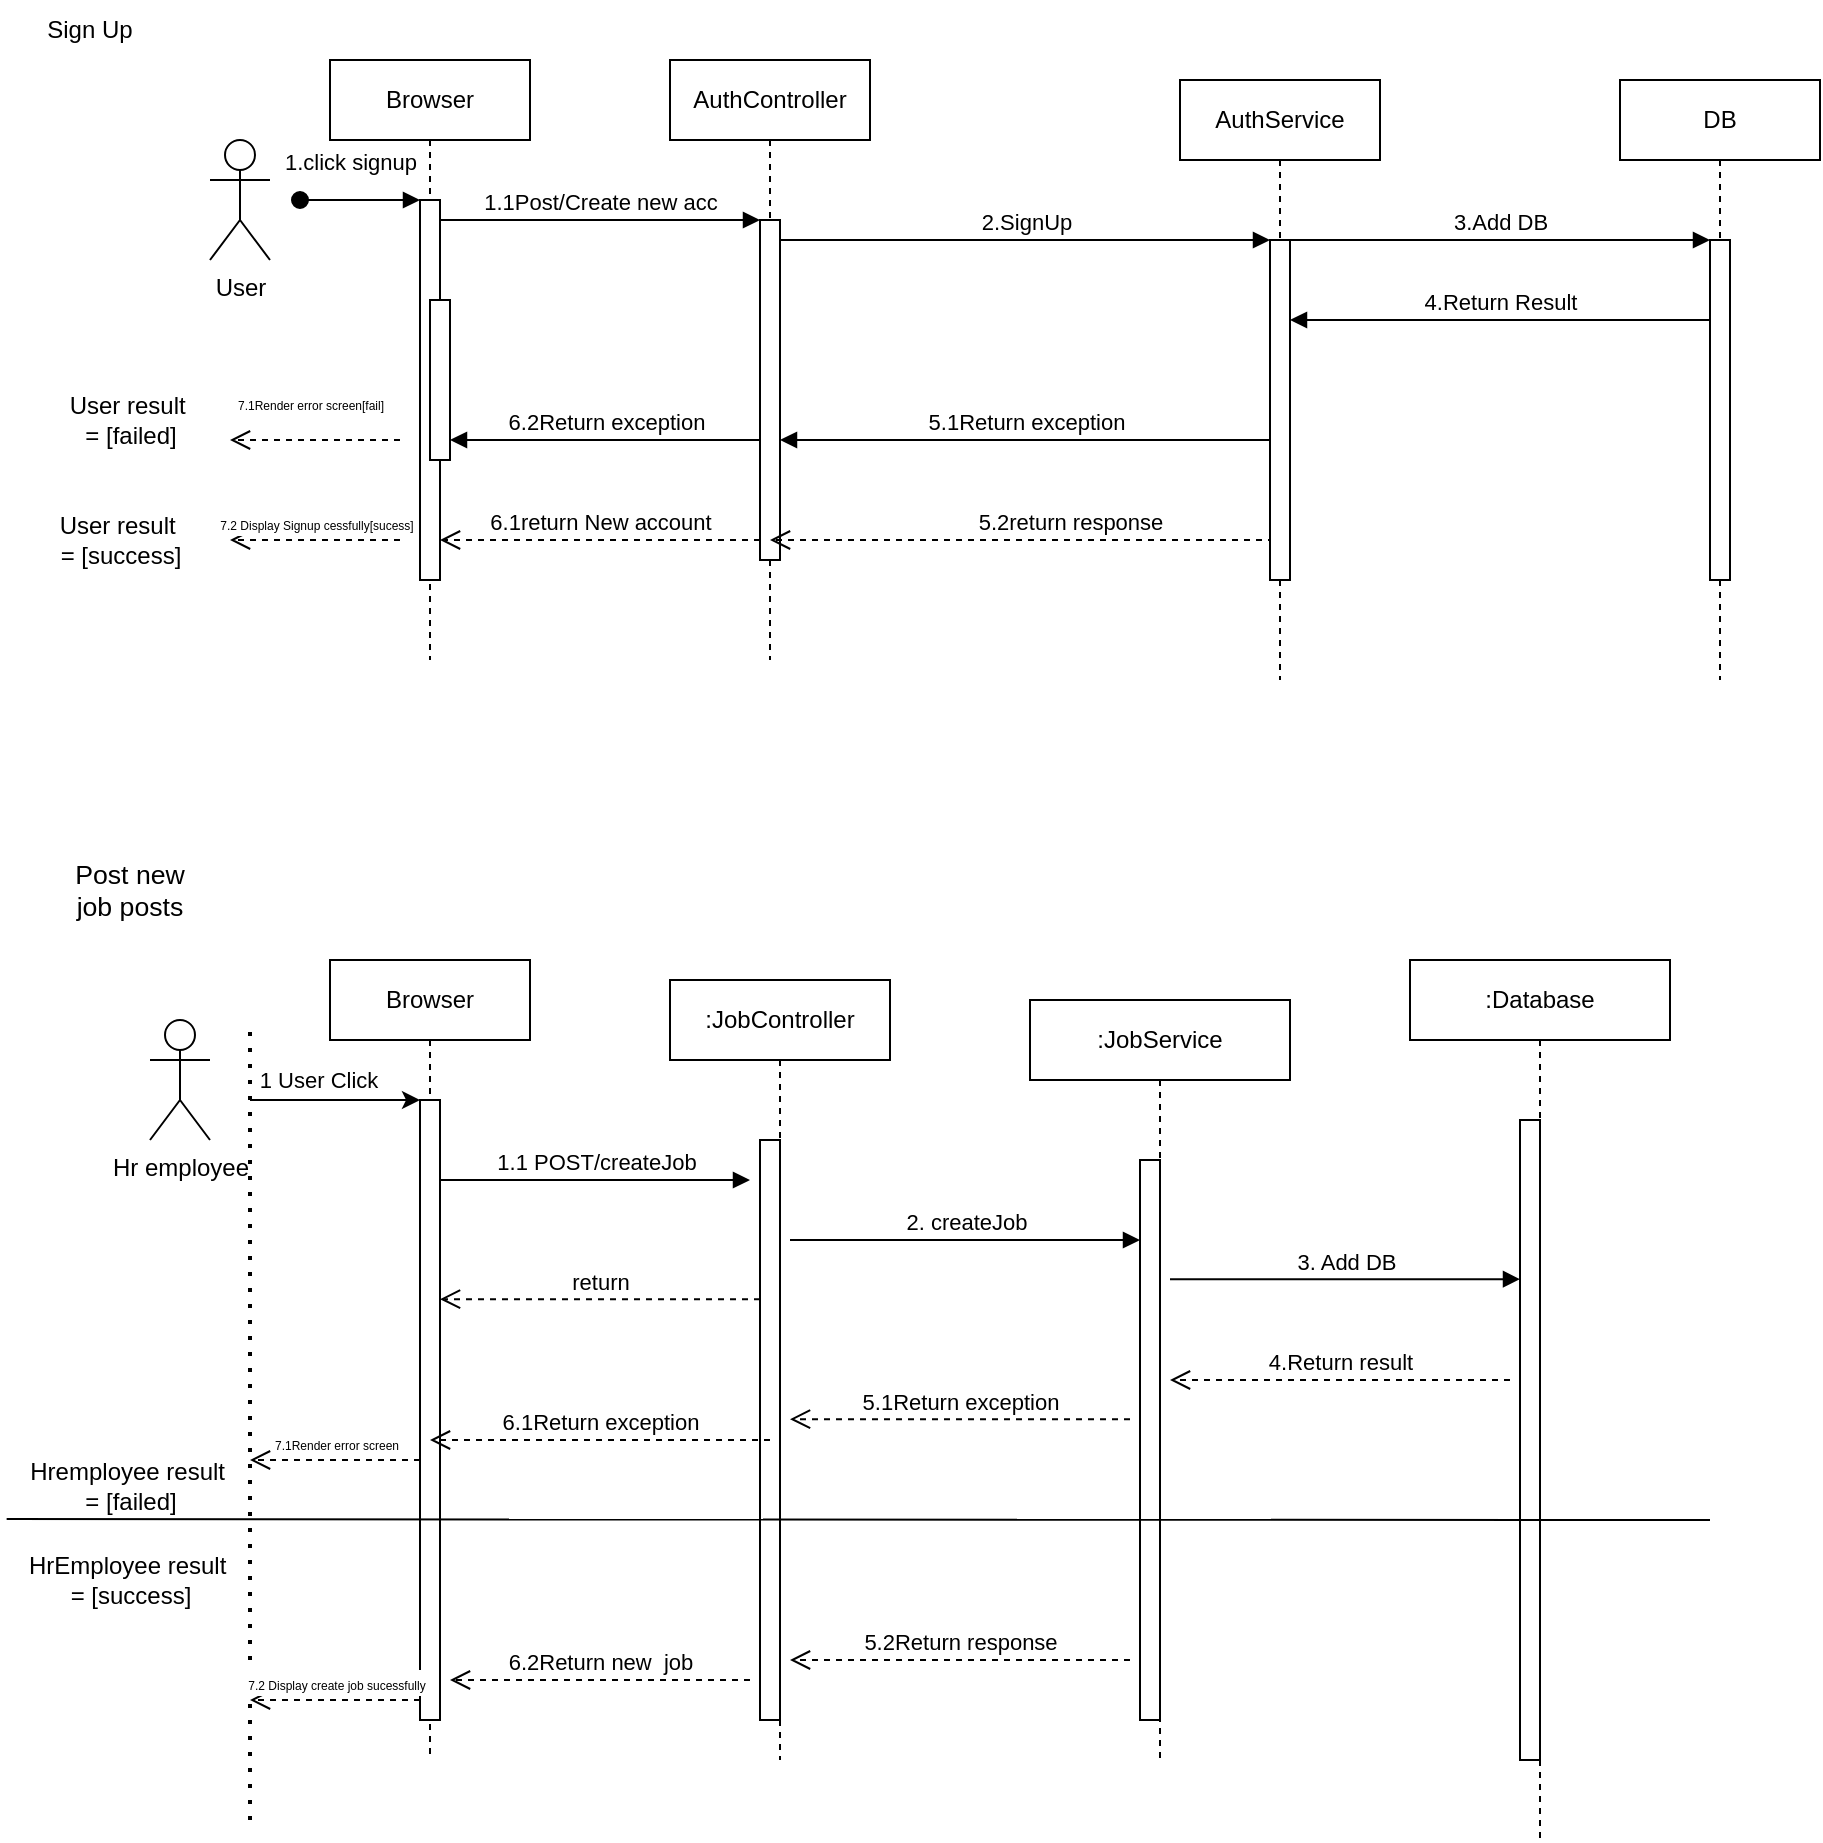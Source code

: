 <mxfile version="24.0.5" type="github">
  <diagram name="Page-1" id="2YBvvXClWsGukQMizWep">
    <mxGraphModel dx="1748" dy="450" grid="1" gridSize="10" guides="1" tooltips="1" connect="1" arrows="1" fold="1" page="1" pageScale="1" pageWidth="850" pageHeight="1100" math="0" shadow="0">
      <root>
        <mxCell id="0" />
        <mxCell id="1" parent="0" />
        <mxCell id="aM9ryv3xv72pqoxQDRHE-1" value="Browser" style="shape=umlLifeline;perimeter=lifelinePerimeter;whiteSpace=wrap;html=1;container=0;dropTarget=0;collapsible=0;recursiveResize=0;outlineConnect=0;portConstraint=eastwest;newEdgeStyle={&quot;edgeStyle&quot;:&quot;elbowEdgeStyle&quot;,&quot;elbow&quot;:&quot;vertical&quot;,&quot;curved&quot;:0,&quot;rounded&quot;:0};" parent="1" vertex="1">
          <mxGeometry x="50" y="40" width="100" height="300" as="geometry" />
        </mxCell>
        <mxCell id="aM9ryv3xv72pqoxQDRHE-2" value="" style="html=1;points=[];perimeter=orthogonalPerimeter;outlineConnect=0;targetShapes=umlLifeline;portConstraint=eastwest;newEdgeStyle={&quot;edgeStyle&quot;:&quot;elbowEdgeStyle&quot;,&quot;elbow&quot;:&quot;vertical&quot;,&quot;curved&quot;:0,&quot;rounded&quot;:0};" parent="aM9ryv3xv72pqoxQDRHE-1" vertex="1">
          <mxGeometry x="45" y="70" width="10" height="190" as="geometry" />
        </mxCell>
        <mxCell id="aM9ryv3xv72pqoxQDRHE-3" value="1.click signup" style="html=1;verticalAlign=bottom;startArrow=oval;endArrow=block;startSize=8;edgeStyle=elbowEdgeStyle;elbow=vertical;curved=0;rounded=0;" parent="aM9ryv3xv72pqoxQDRHE-1" target="aM9ryv3xv72pqoxQDRHE-2" edge="1">
          <mxGeometry x="-0.167" y="10" relative="1" as="geometry">
            <mxPoint x="-15" y="70" as="sourcePoint" />
            <mxPoint as="offset" />
          </mxGeometry>
        </mxCell>
        <mxCell id="aM9ryv3xv72pqoxQDRHE-4" value="" style="html=1;points=[];perimeter=orthogonalPerimeter;outlineConnect=0;targetShapes=umlLifeline;portConstraint=eastwest;newEdgeStyle={&quot;edgeStyle&quot;:&quot;elbowEdgeStyle&quot;,&quot;elbow&quot;:&quot;vertical&quot;,&quot;curved&quot;:0,&quot;rounded&quot;:0};" parent="aM9ryv3xv72pqoxQDRHE-1" vertex="1">
          <mxGeometry x="50" y="120" width="10" height="80" as="geometry" />
        </mxCell>
        <mxCell id="aM9ryv3xv72pqoxQDRHE-5" value="AuthController" style="shape=umlLifeline;perimeter=lifelinePerimeter;whiteSpace=wrap;html=1;container=0;dropTarget=0;collapsible=0;recursiveResize=0;outlineConnect=0;portConstraint=eastwest;newEdgeStyle={&quot;edgeStyle&quot;:&quot;elbowEdgeStyle&quot;,&quot;elbow&quot;:&quot;vertical&quot;,&quot;curved&quot;:0,&quot;rounded&quot;:0};" parent="1" vertex="1">
          <mxGeometry x="220" y="40" width="100" height="300" as="geometry" />
        </mxCell>
        <mxCell id="aM9ryv3xv72pqoxQDRHE-6" value="" style="html=1;points=[];perimeter=orthogonalPerimeter;outlineConnect=0;targetShapes=umlLifeline;portConstraint=eastwest;newEdgeStyle={&quot;edgeStyle&quot;:&quot;elbowEdgeStyle&quot;,&quot;elbow&quot;:&quot;vertical&quot;,&quot;curved&quot;:0,&quot;rounded&quot;:0};" parent="aM9ryv3xv72pqoxQDRHE-5" vertex="1">
          <mxGeometry x="45" y="80" width="10" height="170" as="geometry" />
        </mxCell>
        <mxCell id="aM9ryv3xv72pqoxQDRHE-7" value="1.1Post/Create new acc" style="html=1;verticalAlign=bottom;endArrow=block;edgeStyle=elbowEdgeStyle;elbow=vertical;curved=0;rounded=0;" parent="1" source="aM9ryv3xv72pqoxQDRHE-2" target="aM9ryv3xv72pqoxQDRHE-6" edge="1">
          <mxGeometry relative="1" as="geometry">
            <mxPoint x="195" y="130" as="sourcePoint" />
            <Array as="points">
              <mxPoint x="180" y="120" />
            </Array>
          </mxGeometry>
        </mxCell>
        <mxCell id="aM9ryv3xv72pqoxQDRHE-8" value="6.1return New account" style="html=1;verticalAlign=bottom;endArrow=open;dashed=1;endSize=8;edgeStyle=elbowEdgeStyle;elbow=vertical;curved=0;rounded=0;" parent="1" source="aM9ryv3xv72pqoxQDRHE-6" target="aM9ryv3xv72pqoxQDRHE-2" edge="1">
          <mxGeometry relative="1" as="geometry">
            <mxPoint x="195" y="205" as="targetPoint" />
            <Array as="points">
              <mxPoint x="190" y="280" />
            </Array>
          </mxGeometry>
        </mxCell>
        <mxCell id="aM9ryv3xv72pqoxQDRHE-9" value="6.2Return exception" style="html=1;verticalAlign=bottom;endArrow=block;edgeStyle=elbowEdgeStyle;elbow=vertical;curved=0;rounded=0;" parent="1" source="aM9ryv3xv72pqoxQDRHE-6" target="aM9ryv3xv72pqoxQDRHE-4" edge="1">
          <mxGeometry relative="1" as="geometry">
            <mxPoint x="175" y="160" as="sourcePoint" />
            <Array as="points">
              <mxPoint x="200" y="230" />
              <mxPoint x="190" y="170" />
            </Array>
          </mxGeometry>
        </mxCell>
        <mxCell id="1MbDPTqPXcq7p32Gjdfh-1" value="User" style="shape=umlActor;verticalLabelPosition=bottom;verticalAlign=top;html=1;outlineConnect=0;" vertex="1" parent="1">
          <mxGeometry x="-10" y="80" width="30" height="60" as="geometry" />
        </mxCell>
        <mxCell id="1MbDPTqPXcq7p32Gjdfh-7" value="" style="html=1;points=[];perimeter=orthogonalPerimeter;outlineConnect=0;targetShapes=umlLifeline;portConstraint=eastwest;newEdgeStyle={&quot;edgeStyle&quot;:&quot;elbowEdgeStyle&quot;,&quot;elbow&quot;:&quot;vertical&quot;,&quot;curved&quot;:0,&quot;rounded&quot;:0};" vertex="1" parent="1">
          <mxGeometry x="520" y="130" width="10" height="170" as="geometry" />
        </mxCell>
        <mxCell id="1MbDPTqPXcq7p32Gjdfh-8" value="2.SignUp" style="html=1;verticalAlign=bottom;endArrow=block;edgeStyle=elbowEdgeStyle;elbow=vertical;curved=0;rounded=0;" edge="1" parent="1" source="aM9ryv3xv72pqoxQDRHE-6" target="1MbDPTqPXcq7p32Gjdfh-7">
          <mxGeometry relative="1" as="geometry">
            <mxPoint x="450" y="140" as="sourcePoint" />
            <Array as="points">
              <mxPoint x="435" y="130" />
            </Array>
          </mxGeometry>
        </mxCell>
        <mxCell id="1MbDPTqPXcq7p32Gjdfh-9" value="5.2return response" style="html=1;verticalAlign=bottom;endArrow=open;dashed=1;endSize=8;edgeStyle=elbowEdgeStyle;elbow=vertical;curved=0;rounded=0;" edge="1" parent="1" target="aM9ryv3xv72pqoxQDRHE-5">
          <mxGeometry relative="1" as="geometry">
            <mxPoint x="350" y="230" as="targetPoint" />
            <Array as="points">
              <mxPoint x="420" y="280" />
              <mxPoint x="445" y="230" />
            </Array>
            <mxPoint x="520" y="230" as="sourcePoint" />
          </mxGeometry>
        </mxCell>
        <mxCell id="1MbDPTqPXcq7p32Gjdfh-10" value="5.1Return exception" style="html=1;verticalAlign=bottom;endArrow=block;edgeStyle=elbowEdgeStyle;elbow=vertical;curved=0;rounded=0;" edge="1" parent="1" source="1MbDPTqPXcq7p32Gjdfh-7" target="aM9ryv3xv72pqoxQDRHE-6">
          <mxGeometry relative="1" as="geometry">
            <mxPoint x="430" y="170" as="sourcePoint" />
            <Array as="points">
              <mxPoint x="380" y="230" />
              <mxPoint x="445" y="170" />
            </Array>
          </mxGeometry>
        </mxCell>
        <mxCell id="1MbDPTqPXcq7p32Gjdfh-12" value="AuthService" style="shape=umlLifeline;perimeter=lifelinePerimeter;whiteSpace=wrap;html=1;container=0;dropTarget=0;collapsible=0;recursiveResize=0;outlineConnect=0;portConstraint=eastwest;newEdgeStyle={&quot;edgeStyle&quot;:&quot;elbowEdgeStyle&quot;,&quot;elbow&quot;:&quot;vertical&quot;,&quot;curved&quot;:0,&quot;rounded&quot;:0};" vertex="1" parent="1">
          <mxGeometry x="475" y="50" width="100" height="300" as="geometry" />
        </mxCell>
        <mxCell id="1MbDPTqPXcq7p32Gjdfh-13" value="" style="html=1;points=[];perimeter=orthogonalPerimeter;outlineConnect=0;targetShapes=umlLifeline;portConstraint=eastwest;newEdgeStyle={&quot;edgeStyle&quot;:&quot;elbowEdgeStyle&quot;,&quot;elbow&quot;:&quot;vertical&quot;,&quot;curved&quot;:0,&quot;rounded&quot;:0};" vertex="1" parent="1MbDPTqPXcq7p32Gjdfh-12">
          <mxGeometry x="45" y="80" width="10" height="170" as="geometry" />
        </mxCell>
        <mxCell id="1MbDPTqPXcq7p32Gjdfh-24" value="" style="html=1;points=[];perimeter=orthogonalPerimeter;outlineConnect=0;targetShapes=umlLifeline;portConstraint=eastwest;newEdgeStyle={&quot;edgeStyle&quot;:&quot;elbowEdgeStyle&quot;,&quot;elbow&quot;:&quot;vertical&quot;,&quot;curved&quot;:0,&quot;rounded&quot;:0};" vertex="1" parent="1">
          <mxGeometry x="740" y="130" width="10" height="170" as="geometry" />
        </mxCell>
        <mxCell id="1MbDPTqPXcq7p32Gjdfh-25" value="3.Add DB" style="html=1;verticalAlign=bottom;endArrow=block;edgeStyle=elbowEdgeStyle;elbow=vertical;curved=0;rounded=0;" edge="1" parent="1" source="1MbDPTqPXcq7p32Gjdfh-13" target="1MbDPTqPXcq7p32Gjdfh-24">
          <mxGeometry relative="1" as="geometry">
            <mxPoint x="670" y="140" as="sourcePoint" />
            <Array as="points">
              <mxPoint x="655" y="130" />
            </Array>
          </mxGeometry>
        </mxCell>
        <mxCell id="1MbDPTqPXcq7p32Gjdfh-27" value="4.Return Result" style="html=1;verticalAlign=bottom;endArrow=block;edgeStyle=elbowEdgeStyle;elbow=vertical;curved=0;rounded=0;" edge="1" parent="1" source="1MbDPTqPXcq7p32Gjdfh-24" target="1MbDPTqPXcq7p32Gjdfh-13">
          <mxGeometry relative="1" as="geometry">
            <mxPoint x="650" y="170" as="sourcePoint" />
            <Array as="points">
              <mxPoint x="665" y="170" />
            </Array>
          </mxGeometry>
        </mxCell>
        <mxCell id="1MbDPTqPXcq7p32Gjdfh-29" value="DB" style="shape=umlLifeline;perimeter=lifelinePerimeter;whiteSpace=wrap;html=1;container=0;dropTarget=0;collapsible=0;recursiveResize=0;outlineConnect=0;portConstraint=eastwest;newEdgeStyle={&quot;edgeStyle&quot;:&quot;elbowEdgeStyle&quot;,&quot;elbow&quot;:&quot;vertical&quot;,&quot;curved&quot;:0,&quot;rounded&quot;:0};" vertex="1" parent="1">
          <mxGeometry x="695" y="50" width="100" height="300" as="geometry" />
        </mxCell>
        <mxCell id="1MbDPTqPXcq7p32Gjdfh-30" value="" style="html=1;points=[];perimeter=orthogonalPerimeter;outlineConnect=0;targetShapes=umlLifeline;portConstraint=eastwest;newEdgeStyle={&quot;edgeStyle&quot;:&quot;elbowEdgeStyle&quot;,&quot;elbow&quot;:&quot;vertical&quot;,&quot;curved&quot;:0,&quot;rounded&quot;:0};" vertex="1" parent="1MbDPTqPXcq7p32Gjdfh-29">
          <mxGeometry x="45" y="80" width="10" height="170" as="geometry" />
        </mxCell>
        <mxCell id="1MbDPTqPXcq7p32Gjdfh-32" value="&lt;font style=&quot;font-size: 6px;&quot;&gt;7.1Render error screen[fail]&lt;/font&gt;" style="html=1;verticalAlign=bottom;endArrow=open;dashed=1;endSize=8;edgeStyle=elbowEdgeStyle;elbow=vertical;curved=0;rounded=0;" edge="1" parent="1">
          <mxGeometry x="0.059" y="-10" relative="1" as="geometry">
            <mxPoint y="230" as="targetPoint" />
            <Array as="points">
              <mxPoint x="15" y="230" />
            </Array>
            <mxPoint x="85" y="230" as="sourcePoint" />
            <mxPoint as="offset" />
          </mxGeometry>
        </mxCell>
        <mxCell id="1MbDPTqPXcq7p32Gjdfh-33" value="&lt;font style=&quot;font-size: 6px;&quot;&gt;7.2 Display Signup cessfully[sucess]&lt;/font&gt;" style="html=1;verticalAlign=bottom;endArrow=open;dashed=1;endSize=8;edgeStyle=elbowEdgeStyle;elbow=vertical;curved=0;rounded=0;" edge="1" parent="1">
          <mxGeometry relative="1" as="geometry">
            <mxPoint y="280" as="targetPoint" />
            <Array as="points">
              <mxPoint x="15" y="280" />
            </Array>
            <mxPoint x="85" y="280" as="sourcePoint" />
            <mxPoint as="offset" />
          </mxGeometry>
        </mxCell>
        <mxCell id="1MbDPTqPXcq7p32Gjdfh-61" value="Browser" style="shape=umlLifeline;perimeter=lifelinePerimeter;whiteSpace=wrap;html=1;container=0;dropTarget=0;collapsible=0;recursiveResize=0;outlineConnect=0;portConstraint=eastwest;newEdgeStyle={&quot;edgeStyle&quot;:&quot;elbowEdgeStyle&quot;,&quot;elbow&quot;:&quot;vertical&quot;,&quot;curved&quot;:0,&quot;rounded&quot;:0};" vertex="1" parent="1">
          <mxGeometry x="50" y="490" width="100" height="400" as="geometry" />
        </mxCell>
        <mxCell id="1MbDPTqPXcq7p32Gjdfh-62" value="" style="html=1;points=[];perimeter=orthogonalPerimeter;outlineConnect=0;targetShapes=umlLifeline;portConstraint=eastwest;newEdgeStyle={&quot;edgeStyle&quot;:&quot;elbowEdgeStyle&quot;,&quot;elbow&quot;:&quot;vertical&quot;,&quot;curved&quot;:0,&quot;rounded&quot;:0};" vertex="1" parent="1MbDPTqPXcq7p32Gjdfh-61">
          <mxGeometry x="45" y="70" width="10" height="310" as="geometry" />
        </mxCell>
        <mxCell id="1MbDPTqPXcq7p32Gjdfh-63" value=":JobController" style="shape=umlLifeline;perimeter=lifelinePerimeter;whiteSpace=wrap;html=1;container=0;dropTarget=0;collapsible=0;recursiveResize=0;outlineConnect=0;portConstraint=eastwest;newEdgeStyle={&quot;edgeStyle&quot;:&quot;elbowEdgeStyle&quot;,&quot;elbow&quot;:&quot;vertical&quot;,&quot;curved&quot;:0,&quot;rounded&quot;:0};" vertex="1" parent="1">
          <mxGeometry x="220" y="500" width="110" height="390" as="geometry" />
        </mxCell>
        <mxCell id="1MbDPTqPXcq7p32Gjdfh-64" value="" style="html=1;points=[];perimeter=orthogonalPerimeter;outlineConnect=0;targetShapes=umlLifeline;portConstraint=eastwest;newEdgeStyle={&quot;edgeStyle&quot;:&quot;elbowEdgeStyle&quot;,&quot;elbow&quot;:&quot;vertical&quot;,&quot;curved&quot;:0,&quot;rounded&quot;:0};" vertex="1" parent="1MbDPTqPXcq7p32Gjdfh-63">
          <mxGeometry x="45" y="80" width="10" height="290" as="geometry" />
        </mxCell>
        <mxCell id="1MbDPTqPXcq7p32Gjdfh-65" value="1.1 POST/createJob" style="html=1;verticalAlign=bottom;endArrow=block;edgeStyle=elbowEdgeStyle;elbow=horizontal;curved=0;rounded=0;" edge="1" parent="1">
          <mxGeometry relative="1" as="geometry">
            <mxPoint x="105" y="600" as="sourcePoint" />
            <Array as="points">
              <mxPoint x="190" y="600" />
            </Array>
            <mxPoint x="260" y="600" as="targetPoint" />
          </mxGeometry>
        </mxCell>
        <mxCell id="1MbDPTqPXcq7p32Gjdfh-66" value="return" style="html=1;verticalAlign=bottom;endArrow=open;dashed=1;endSize=8;edgeStyle=elbowEdgeStyle;elbow=vertical;curved=0;rounded=0;" edge="1" parent="1">
          <mxGeometry relative="1" as="geometry">
            <mxPoint x="105" y="659.58" as="targetPoint" />
            <Array as="points">
              <mxPoint x="200" y="659.58" />
            </Array>
            <mxPoint x="265" y="659.58" as="sourcePoint" />
            <mxPoint as="offset" />
          </mxGeometry>
        </mxCell>
        <mxCell id="1MbDPTqPXcq7p32Gjdfh-67" value="Hr employee" style="shape=umlActor;verticalLabelPosition=bottom;verticalAlign=top;html=1;outlineConnect=0;" vertex="1" parent="1">
          <mxGeometry x="-40" y="520" width="30" height="60" as="geometry" />
        </mxCell>
        <mxCell id="1MbDPTqPXcq7p32Gjdfh-68" value=":JobService" style="shape=umlLifeline;perimeter=lifelinePerimeter;whiteSpace=wrap;html=1;container=0;dropTarget=0;collapsible=0;recursiveResize=0;outlineConnect=0;portConstraint=eastwest;newEdgeStyle={&quot;edgeStyle&quot;:&quot;elbowEdgeStyle&quot;,&quot;elbow&quot;:&quot;vertical&quot;,&quot;curved&quot;:0,&quot;rounded&quot;:0};size=40;" vertex="1" parent="1">
          <mxGeometry x="400" y="510" width="130" height="380" as="geometry" />
        </mxCell>
        <mxCell id="1MbDPTqPXcq7p32Gjdfh-69" value="" style="html=1;points=[];perimeter=orthogonalPerimeter;outlineConnect=0;targetShapes=umlLifeline;portConstraint=eastwest;newEdgeStyle={&quot;edgeStyle&quot;:&quot;elbowEdgeStyle&quot;,&quot;elbow&quot;:&quot;vertical&quot;,&quot;curved&quot;:0,&quot;rounded&quot;:0};" vertex="1" parent="1MbDPTqPXcq7p32Gjdfh-68">
          <mxGeometry x="55" y="80" width="10" height="280" as="geometry" />
        </mxCell>
        <mxCell id="1MbDPTqPXcq7p32Gjdfh-70" value="2. createJob" style="html=1;verticalAlign=bottom;endArrow=block;edgeStyle=elbowEdgeStyle;elbow=vertical;curved=0;rounded=0;" edge="1" parent="1">
          <mxGeometry relative="1" as="geometry">
            <mxPoint x="280" y="630" as="sourcePoint" />
            <Array as="points">
              <mxPoint x="365" y="630" />
            </Array>
            <mxPoint x="455" y="630" as="targetPoint" />
          </mxGeometry>
        </mxCell>
        <mxCell id="1MbDPTqPXcq7p32Gjdfh-71" value=":Database" style="shape=umlLifeline;perimeter=lifelinePerimeter;whiteSpace=wrap;html=1;container=0;dropTarget=0;collapsible=0;recursiveResize=0;outlineConnect=0;portConstraint=eastwest;newEdgeStyle={&quot;edgeStyle&quot;:&quot;elbowEdgeStyle&quot;,&quot;elbow&quot;:&quot;vertical&quot;,&quot;curved&quot;:0,&quot;rounded&quot;:0};size=40;" vertex="1" parent="1">
          <mxGeometry x="590" y="490" width="130" height="440" as="geometry" />
        </mxCell>
        <mxCell id="1MbDPTqPXcq7p32Gjdfh-72" value="" style="html=1;points=[];perimeter=orthogonalPerimeter;outlineConnect=0;targetShapes=umlLifeline;portConstraint=eastwest;newEdgeStyle={&quot;edgeStyle&quot;:&quot;elbowEdgeStyle&quot;,&quot;elbow&quot;:&quot;vertical&quot;,&quot;curved&quot;:0,&quot;rounded&quot;:0};" vertex="1" parent="1MbDPTqPXcq7p32Gjdfh-71">
          <mxGeometry x="55" y="80" width="10" height="320" as="geometry" />
        </mxCell>
        <mxCell id="1MbDPTqPXcq7p32Gjdfh-73" value="3. Add DB" style="html=1;verticalAlign=bottom;endArrow=block;edgeStyle=elbowEdgeStyle;elbow=vertical;curved=0;rounded=0;" edge="1" parent="1">
          <mxGeometry relative="1" as="geometry">
            <mxPoint x="470" y="649.58" as="sourcePoint" />
            <Array as="points">
              <mxPoint x="555" y="649.58" />
            </Array>
            <mxPoint x="645" y="649.58" as="targetPoint" />
          </mxGeometry>
        </mxCell>
        <mxCell id="1MbDPTqPXcq7p32Gjdfh-74" value="4.Return result" style="html=1;verticalAlign=bottom;endArrow=open;dashed=1;endSize=8;edgeStyle=elbowEdgeStyle;elbow=vertical;curved=0;rounded=0;" edge="1" parent="1">
          <mxGeometry relative="1" as="geometry">
            <mxPoint x="470" y="700" as="targetPoint" />
            <Array as="points">
              <mxPoint x="565" y="700" />
            </Array>
            <mxPoint x="640" y="700" as="sourcePoint" />
            <mxPoint as="offset" />
          </mxGeometry>
        </mxCell>
        <mxCell id="1MbDPTqPXcq7p32Gjdfh-75" value="5.1Return exception" style="html=1;verticalAlign=bottom;endArrow=open;dashed=1;endSize=8;edgeStyle=elbowEdgeStyle;elbow=vertical;curved=0;rounded=0;" edge="1" parent="1">
          <mxGeometry relative="1" as="geometry">
            <mxPoint x="280" y="719.58" as="targetPoint" />
            <Array as="points">
              <mxPoint x="375" y="719.58" />
            </Array>
            <mxPoint x="450" y="719.58" as="sourcePoint" />
            <mxPoint as="offset" />
          </mxGeometry>
        </mxCell>
        <mxCell id="1MbDPTqPXcq7p32Gjdfh-76" value="&lt;font style=&quot;font-size: 6px;&quot;&gt;7.1Render error screen&lt;/font&gt;" style="html=1;verticalAlign=bottom;endArrow=open;dashed=1;endSize=8;edgeStyle=elbowEdgeStyle;elbow=vertical;curved=0;rounded=0;" edge="1" parent="1" source="1MbDPTqPXcq7p32Gjdfh-62">
          <mxGeometry relative="1" as="geometry">
            <mxPoint x="10" y="740" as="targetPoint" />
            <Array as="points">
              <mxPoint x="25" y="740" />
            </Array>
            <mxPoint x="90" y="740" as="sourcePoint" />
            <mxPoint as="offset" />
          </mxGeometry>
        </mxCell>
        <mxCell id="1MbDPTqPXcq7p32Gjdfh-77" value="6.1Return exception" style="html=1;verticalAlign=bottom;endArrow=open;dashed=1;endSize=8;edgeStyle=elbowEdgeStyle;elbow=vertical;curved=0;rounded=0;" edge="1" parent="1">
          <mxGeometry relative="1" as="geometry">
            <mxPoint x="100" y="730" as="targetPoint" />
            <Array as="points">
              <mxPoint x="195" y="730" />
            </Array>
            <mxPoint x="270" y="730" as="sourcePoint" />
            <mxPoint as="offset" />
          </mxGeometry>
        </mxCell>
        <mxCell id="1MbDPTqPXcq7p32Gjdfh-78" value="" style="endArrow=none;dashed=1;html=1;dashPattern=1 3;strokeWidth=2;rounded=0;" edge="1" parent="1">
          <mxGeometry width="50" height="50" relative="1" as="geometry">
            <mxPoint x="10" y="920" as="sourcePoint" />
            <mxPoint x="10" y="520" as="targetPoint" />
          </mxGeometry>
        </mxCell>
        <mxCell id="1MbDPTqPXcq7p32Gjdfh-79" value="" style="endArrow=classic;html=1;rounded=0;" edge="1" parent="1" target="1MbDPTqPXcq7p32Gjdfh-62">
          <mxGeometry width="50" height="50" relative="1" as="geometry">
            <mxPoint x="10" y="560" as="sourcePoint" />
            <mxPoint x="130" y="550" as="targetPoint" />
          </mxGeometry>
        </mxCell>
        <mxCell id="1MbDPTqPXcq7p32Gjdfh-80" value="1 User Click" style="edgeLabel;html=1;align=center;verticalAlign=middle;resizable=0;points=[];" connectable="0" vertex="1" parent="1MbDPTqPXcq7p32Gjdfh-79">
          <mxGeometry x="-0.27" relative="1" as="geometry">
            <mxPoint x="3" y="-10" as="offset" />
          </mxGeometry>
        </mxCell>
        <mxCell id="1MbDPTqPXcq7p32Gjdfh-81" value="" style="endArrow=none;html=1;rounded=0;exitX=-0.014;exitY=0.914;exitDx=0;exitDy=0;exitPerimeter=0;" edge="1" parent="1" source="1MbDPTqPXcq7p32Gjdfh-85">
          <mxGeometry width="50" height="50" relative="1" as="geometry">
            <mxPoint x="-70" y="770" as="sourcePoint" />
            <mxPoint x="740" y="770" as="targetPoint" />
          </mxGeometry>
        </mxCell>
        <mxCell id="1MbDPTqPXcq7p32Gjdfh-82" value="5.2Return response" style="html=1;verticalAlign=bottom;endArrow=open;dashed=1;endSize=8;edgeStyle=elbowEdgeStyle;elbow=vertical;curved=0;rounded=0;" edge="1" parent="1">
          <mxGeometry relative="1" as="geometry">
            <mxPoint x="280" y="840" as="targetPoint" />
            <Array as="points">
              <mxPoint x="375" y="840" />
            </Array>
            <mxPoint x="450" y="840" as="sourcePoint" />
            <mxPoint as="offset" />
          </mxGeometry>
        </mxCell>
        <mxCell id="1MbDPTqPXcq7p32Gjdfh-83" value="6.2Return new&amp;nbsp; job" style="html=1;verticalAlign=bottom;endArrow=open;dashed=1;endSize=8;edgeStyle=elbowEdgeStyle;elbow=vertical;curved=0;rounded=0;" edge="1" parent="1">
          <mxGeometry relative="1" as="geometry">
            <mxPoint x="110" y="850" as="targetPoint" />
            <Array as="points">
              <mxPoint x="195" y="850" />
            </Array>
            <mxPoint x="260" y="850" as="sourcePoint" />
            <mxPoint as="offset" />
          </mxGeometry>
        </mxCell>
        <mxCell id="1MbDPTqPXcq7p32Gjdfh-84" value="&lt;font style=&quot;font-size: 6px;&quot;&gt;7.2 Display create job sucessfully&lt;/font&gt;" style="html=1;verticalAlign=bottom;endArrow=open;dashed=1;endSize=8;edgeStyle=elbowEdgeStyle;elbow=vertical;curved=0;rounded=0;" edge="1" parent="1">
          <mxGeometry relative="1" as="geometry">
            <mxPoint x="10" y="860" as="targetPoint" />
            <Array as="points">
              <mxPoint x="25" y="860" />
            </Array>
            <mxPoint x="95" y="860" as="sourcePoint" />
            <mxPoint as="offset" />
          </mxGeometry>
        </mxCell>
        <mxCell id="1MbDPTqPXcq7p32Gjdfh-85" value="Hremployee result&amp;nbsp;&lt;br&gt;= [failed]" style="text;html=1;align=center;verticalAlign=middle;resizable=0;points=[];autosize=1;strokeColor=none;fillColor=none;" vertex="1" parent="1">
          <mxGeometry x="-110" y="733" width="120" height="40" as="geometry" />
        </mxCell>
        <mxCell id="1MbDPTqPXcq7p32Gjdfh-86" value="HrEmployee result&amp;nbsp;&lt;br&gt;= [success]" style="text;html=1;align=center;verticalAlign=middle;resizable=0;points=[];autosize=1;strokeColor=none;fillColor=none;" vertex="1" parent="1">
          <mxGeometry x="-115" y="780" width="130" height="40" as="geometry" />
        </mxCell>
        <mxCell id="1MbDPTqPXcq7p32Gjdfh-87" value="Sign Up" style="text;html=1;align=center;verticalAlign=middle;whiteSpace=wrap;rounded=0;" vertex="1" parent="1">
          <mxGeometry x="-100" y="10" width="60" height="30" as="geometry" />
        </mxCell>
        <mxCell id="1MbDPTqPXcq7p32Gjdfh-88" value="&lt;span style=&quot;font-family: Arial; font-size: 13.333px; text-align: start; white-space-collapse: preserve; background-color: rgb(255, 255, 255);&quot;&gt;Post new job posts&lt;/span&gt;" style="text;html=1;align=center;verticalAlign=middle;whiteSpace=wrap;rounded=0;" vertex="1" parent="1">
          <mxGeometry x="-80" y="440" width="60" height="30" as="geometry" />
        </mxCell>
        <mxCell id="1MbDPTqPXcq7p32Gjdfh-90" value="User result&amp;nbsp;&lt;br&gt;= [failed]" style="text;html=1;align=center;verticalAlign=middle;resizable=0;points=[];autosize=1;strokeColor=none;fillColor=none;" vertex="1" parent="1">
          <mxGeometry x="-90" y="200" width="80" height="40" as="geometry" />
        </mxCell>
        <mxCell id="1MbDPTqPXcq7p32Gjdfh-91" value="User result&amp;nbsp;&lt;br&gt;= [success]" style="text;html=1;align=center;verticalAlign=middle;resizable=0;points=[];autosize=1;strokeColor=none;fillColor=none;" vertex="1" parent="1">
          <mxGeometry x="-95" y="260" width="80" height="40" as="geometry" />
        </mxCell>
      </root>
    </mxGraphModel>
  </diagram>
</mxfile>
